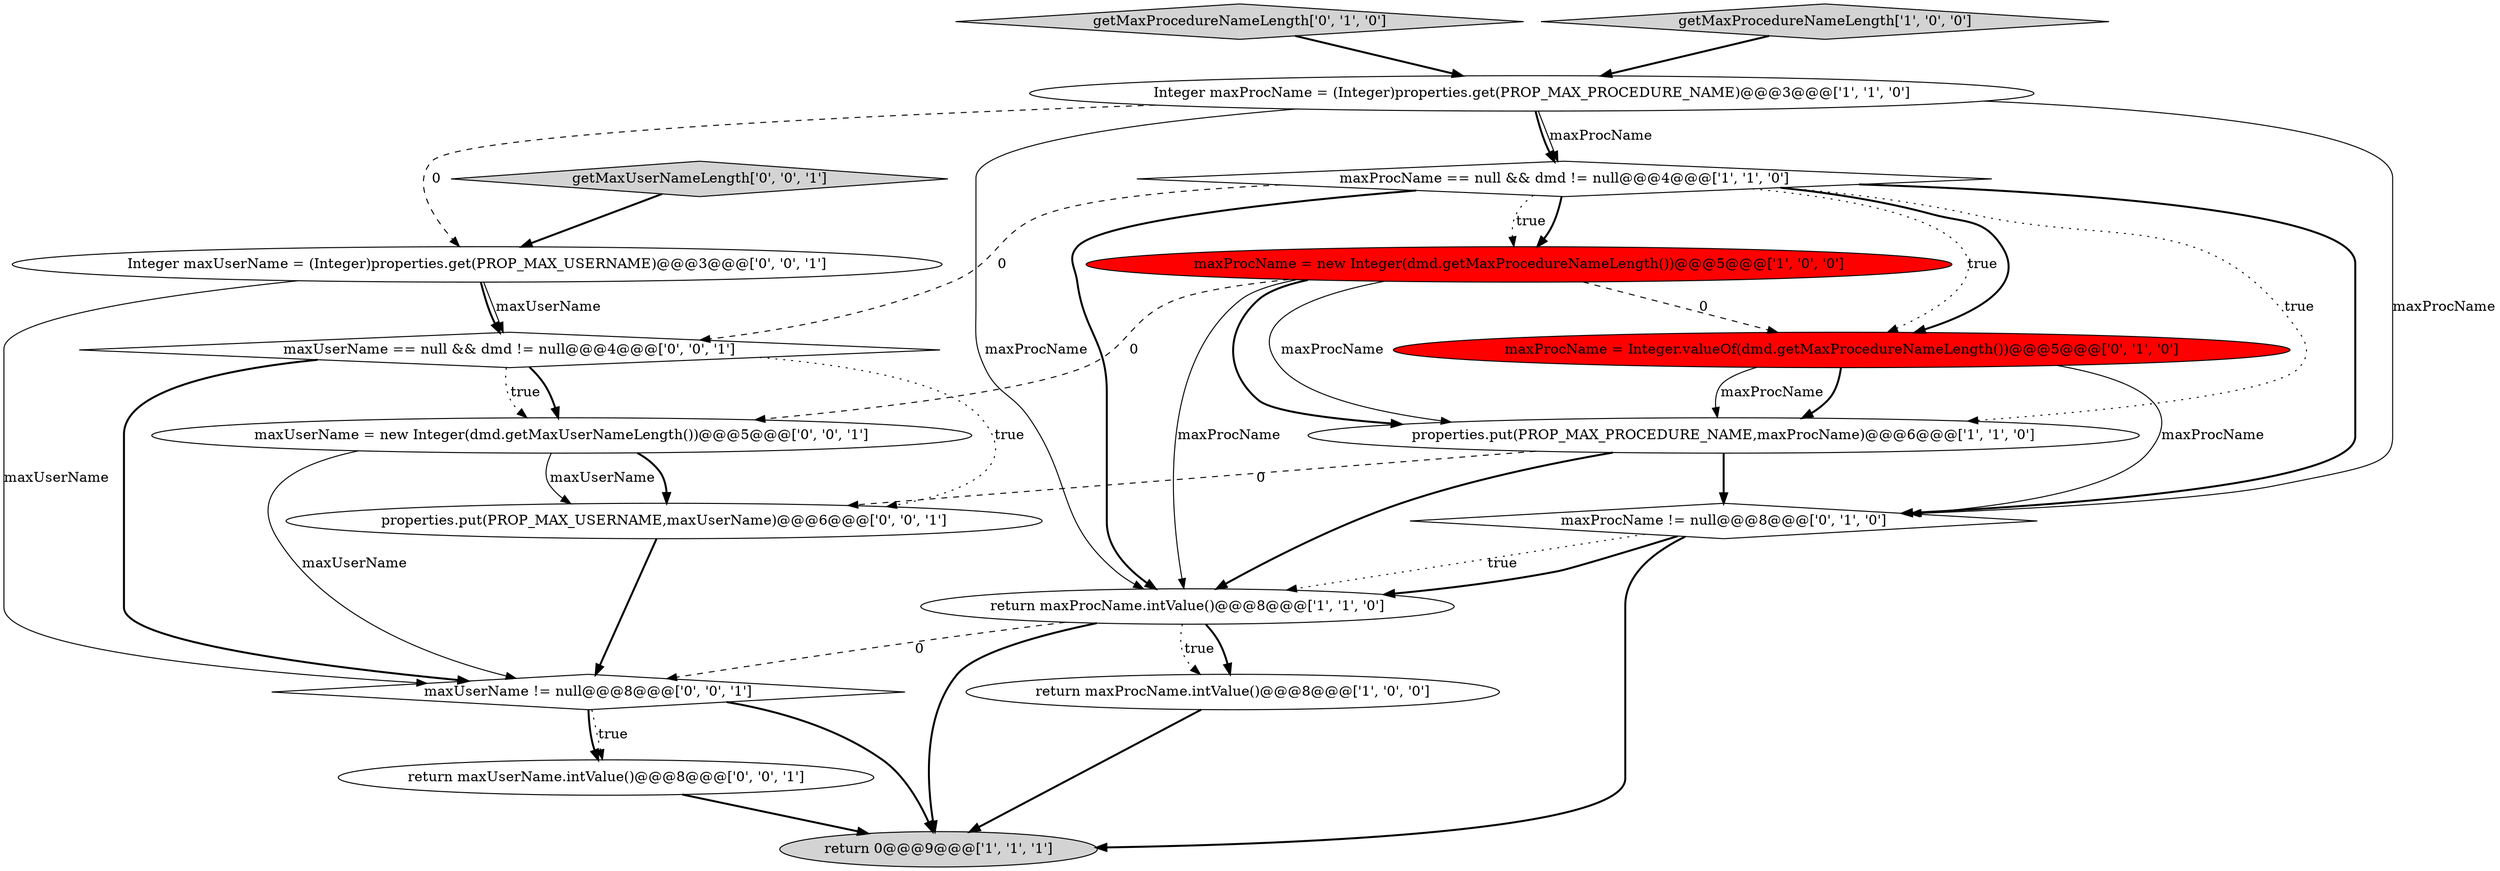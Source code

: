 digraph {
8 [style = filled, label = "maxProcName != null@@@8@@@['0', '1', '0']", fillcolor = white, shape = diamond image = "AAA0AAABBB2BBB"];
14 [style = filled, label = "maxUserName == null && dmd != null@@@4@@@['0', '0', '1']", fillcolor = white, shape = diamond image = "AAA0AAABBB3BBB"];
1 [style = filled, label = "maxProcName = new Integer(dmd.getMaxProcedureNameLength())@@@5@@@['1', '0', '0']", fillcolor = red, shape = ellipse image = "AAA1AAABBB1BBB"];
7 [style = filled, label = "Integer maxProcName = (Integer)properties.get(PROP_MAX_PROCEDURE_NAME)@@@3@@@['1', '1', '0']", fillcolor = white, shape = ellipse image = "AAA0AAABBB1BBB"];
11 [style = filled, label = "return maxUserName.intValue()@@@8@@@['0', '0', '1']", fillcolor = white, shape = ellipse image = "AAA0AAABBB3BBB"];
17 [style = filled, label = "properties.put(PROP_MAX_USERNAME,maxUserName)@@@6@@@['0', '0', '1']", fillcolor = white, shape = ellipse image = "AAA0AAABBB3BBB"];
15 [style = filled, label = "Integer maxUserName = (Integer)properties.get(PROP_MAX_USERNAME)@@@3@@@['0', '0', '1']", fillcolor = white, shape = ellipse image = "AAA0AAABBB3BBB"];
3 [style = filled, label = "properties.put(PROP_MAX_PROCEDURE_NAME,maxProcName)@@@6@@@['1', '1', '0']", fillcolor = white, shape = ellipse image = "AAA0AAABBB1BBB"];
9 [style = filled, label = "getMaxProcedureNameLength['0', '1', '0']", fillcolor = lightgray, shape = diamond image = "AAA0AAABBB2BBB"];
13 [style = filled, label = "getMaxUserNameLength['0', '0', '1']", fillcolor = lightgray, shape = diamond image = "AAA0AAABBB3BBB"];
4 [style = filled, label = "return 0@@@9@@@['1', '1', '1']", fillcolor = lightgray, shape = ellipse image = "AAA0AAABBB1BBB"];
2 [style = filled, label = "return maxProcName.intValue()@@@8@@@['1', '0', '0']", fillcolor = white, shape = ellipse image = "AAA0AAABBB1BBB"];
6 [style = filled, label = "return maxProcName.intValue()@@@8@@@['1', '1', '0']", fillcolor = white, shape = ellipse image = "AAA0AAABBB1BBB"];
5 [style = filled, label = "getMaxProcedureNameLength['1', '0', '0']", fillcolor = lightgray, shape = diamond image = "AAA0AAABBB1BBB"];
0 [style = filled, label = "maxProcName == null && dmd != null@@@4@@@['1', '1', '0']", fillcolor = white, shape = diamond image = "AAA0AAABBB1BBB"];
12 [style = filled, label = "maxUserName != null@@@8@@@['0', '0', '1']", fillcolor = white, shape = diamond image = "AAA0AAABBB3BBB"];
10 [style = filled, label = "maxProcName = Integer.valueOf(dmd.getMaxProcedureNameLength())@@@5@@@['0', '1', '0']", fillcolor = red, shape = ellipse image = "AAA1AAABBB2BBB"];
16 [style = filled, label = "maxUserName = new Integer(dmd.getMaxUserNameLength())@@@5@@@['0', '0', '1']", fillcolor = white, shape = ellipse image = "AAA0AAABBB3BBB"];
1->6 [style = solid, label="maxProcName"];
14->16 [style = bold, label=""];
10->8 [style = solid, label="maxProcName"];
16->12 [style = solid, label="maxUserName"];
3->17 [style = dashed, label="0"];
15->14 [style = bold, label=""];
0->10 [style = dotted, label="true"];
0->6 [style = bold, label=""];
11->4 [style = bold, label=""];
12->11 [style = bold, label=""];
1->3 [style = bold, label=""];
3->6 [style = bold, label=""];
10->3 [style = bold, label=""];
7->0 [style = bold, label=""];
8->6 [style = bold, label=""];
1->10 [style = dashed, label="0"];
16->17 [style = bold, label=""];
1->3 [style = solid, label="maxProcName"];
9->7 [style = bold, label=""];
2->4 [style = bold, label=""];
6->2 [style = bold, label=""];
12->11 [style = dotted, label="true"];
6->12 [style = dashed, label="0"];
14->16 [style = dotted, label="true"];
14->17 [style = dotted, label="true"];
0->14 [style = dashed, label="0"];
6->4 [style = bold, label=""];
10->3 [style = solid, label="maxProcName"];
0->10 [style = bold, label=""];
17->12 [style = bold, label=""];
6->2 [style = dotted, label="true"];
8->6 [style = dotted, label="true"];
12->4 [style = bold, label=""];
7->8 [style = solid, label="maxProcName"];
1->16 [style = dashed, label="0"];
0->1 [style = bold, label=""];
3->8 [style = bold, label=""];
14->12 [style = bold, label=""];
0->8 [style = bold, label=""];
7->15 [style = dashed, label="0"];
5->7 [style = bold, label=""];
13->15 [style = bold, label=""];
15->12 [style = solid, label="maxUserName"];
16->17 [style = solid, label="maxUserName"];
8->4 [style = bold, label=""];
7->0 [style = solid, label="maxProcName"];
0->3 [style = dotted, label="true"];
7->6 [style = solid, label="maxProcName"];
0->1 [style = dotted, label="true"];
15->14 [style = solid, label="maxUserName"];
}
